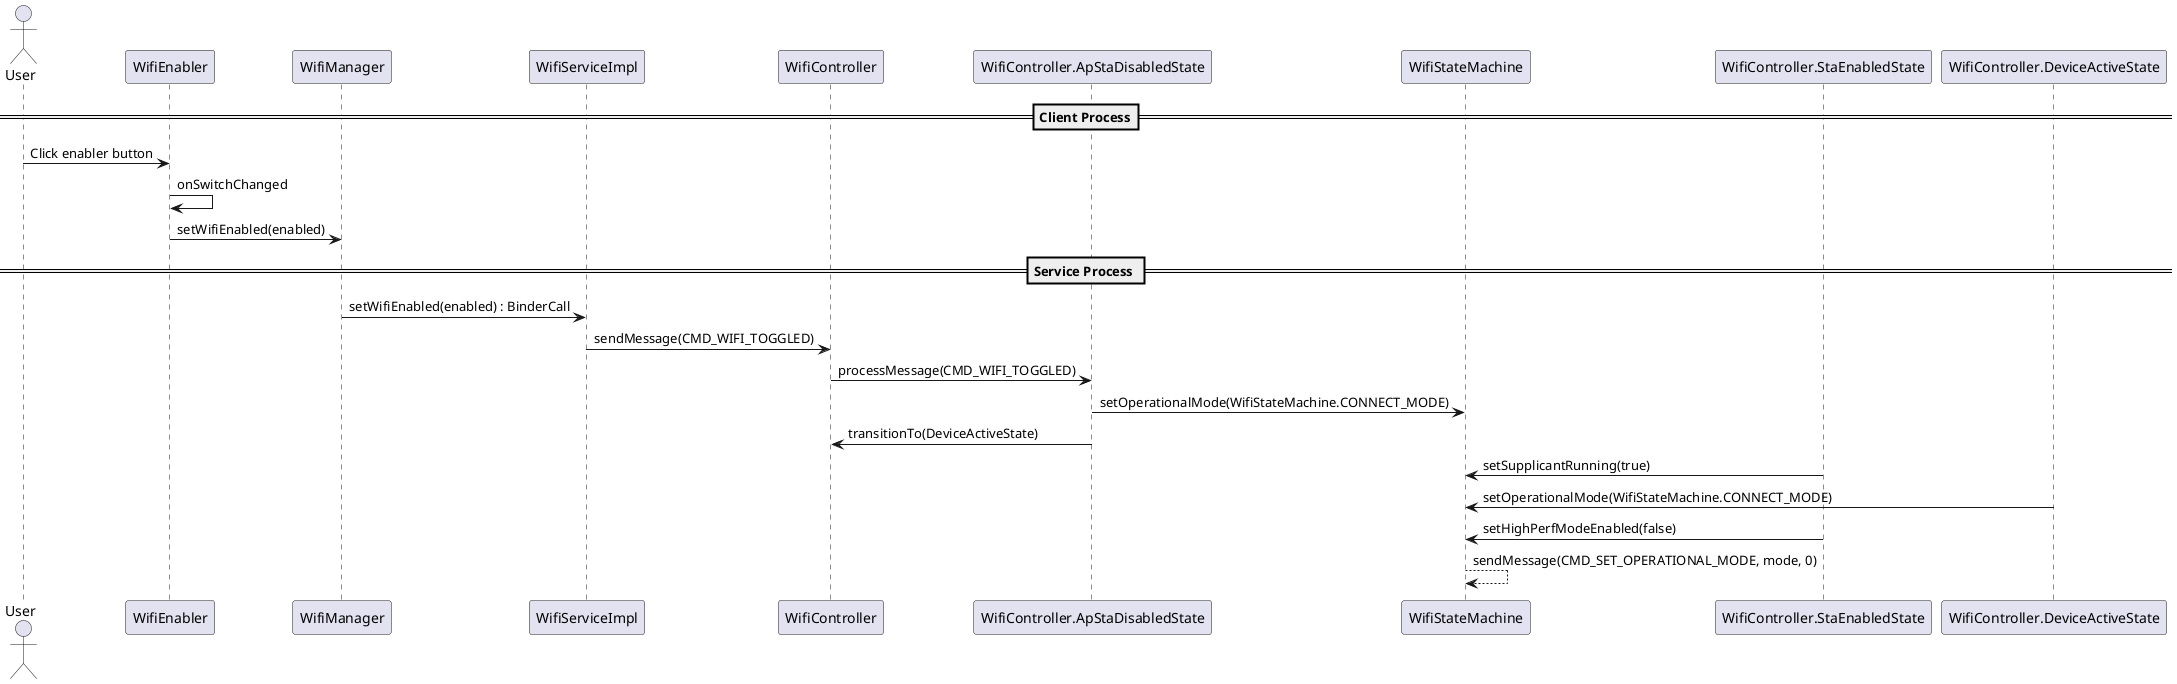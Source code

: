 @startuml
actor User
participant WifiEnabler as c1
== Client Process==
User->c1 : Click enabler button
c1->c1 : onSwitchChanged
participant WifiManager as c2
c1->c2 : setWifiEnabled(enabled)
== Service Process ==
participant WifiServiceImpl as c3
c2->c3 : setWifiEnabled(enabled) : BinderCall
participant WifiController as c4
c3->c4 : sendMessage(CMD_WIFI_TOGGLED)
participant WifiController.ApStaDisabledState as c5
c4->c5 : processMessage(CMD_WIFI_TOGGLED)
participant WifiStateMachine as c9
c5->c9 : setOperationalMode(WifiStateMachine.CONNECT_MODE)
c5->c4 : transitionTo(DeviceActiveState)
participant WifiController.StaEnabledState as c7
c7->c9 : setSupplicantRunning(true)
participant WifiController.DeviceActiveState as c8
c8->c9 : setOperationalMode(WifiStateMachine.CONNECT_MODE)
c7->c9 : setHighPerfModeEnabled(false)
c9-->c9 : sendMessage(CMD_SET_OPERATIONAL_MODE, mode, 0)
@enduml
